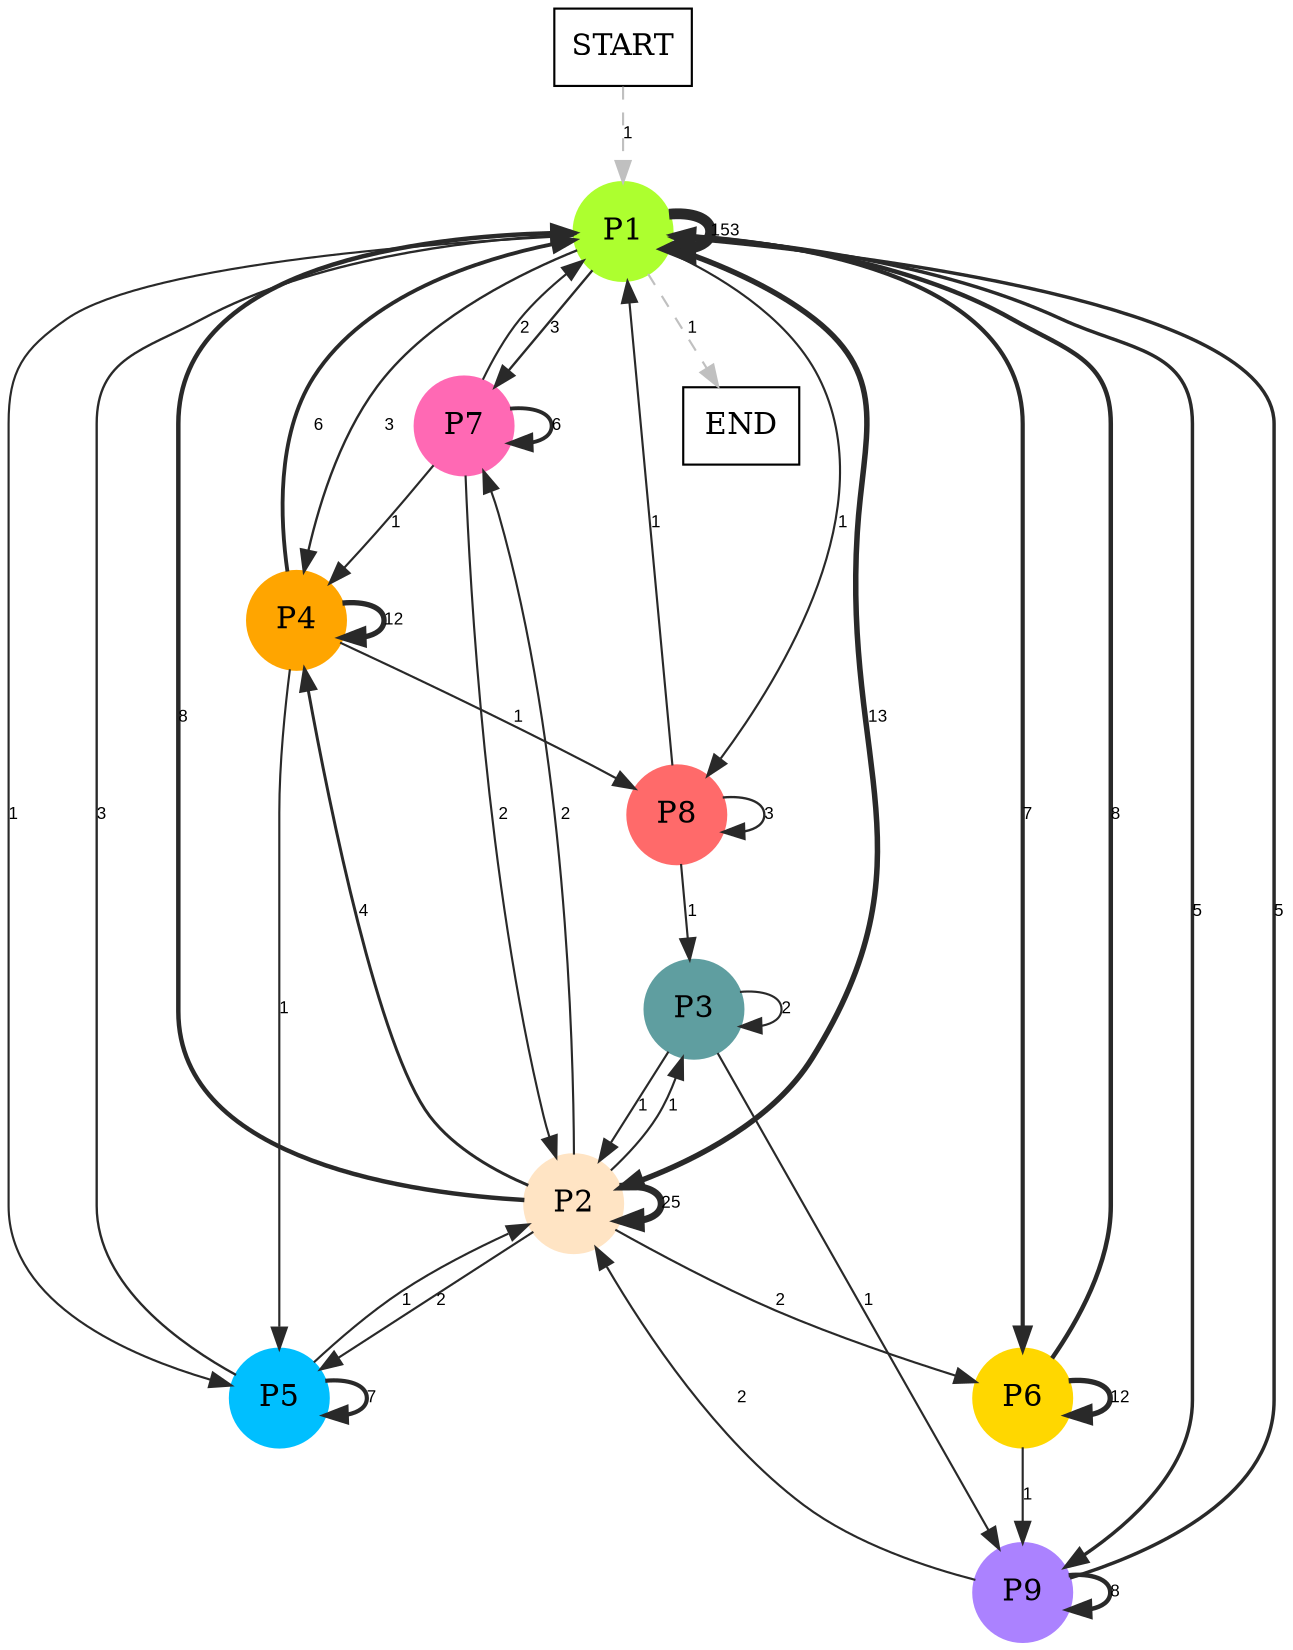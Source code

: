 digraph graphname {
	dpi = 150
	size="16,11!";
	margin = 0;
"P1" [shape=circle, color=greenyellow, style=filled]"P7" [shape=circle, color=hotpink, style=filled]"P2" [shape=circle, color=bisque, style=filled]"P4" [shape=circle, color=orange, style=filled]"P5" [shape=circle, color=deepskyblue, style=filled]"P6" [shape=circle, color=gold, style=filled]"P9" [shape=circle, color=mediumpurple1, style=filled]"P8" [shape=circle, color=indianred1, style=filled]"P3" [shape=circle, color=cadetblue, style=filled]"START" [shape=box, fillcolor=white, style=filled, color=black]"END" [shape=box, fillcolor=white, style=filled, color=black]"P1" -> "P1" [ color=grey16 penwidth = "5.030437921392435"label ="153" labelfloat=false fontname="Arial" fontsize=8]
"P1" -> "P7" [ color=grey16 penwidth = "1.0986122886681098"label ="3" labelfloat=false fontname="Arial" fontsize=8]
"P1" -> "P2" [ color=grey16 penwidth = "2.5649493574615367"label ="13" labelfloat=false fontname="Arial" fontsize=8]
"P1" -> "P4" [ color=grey16 penwidth = "1.0986122886681098"label ="3" labelfloat=false fontname="Arial" fontsize=8]
"P1" -> "P5" [ color=grey16 penwidth = "1"label ="1" labelfloat=false fontname="Arial" fontsize=8]
"P1" -> "P6" [ color=grey16 penwidth = "1.9459101490553132"label ="7" labelfloat=false fontname="Arial" fontsize=8]
"P1" -> "P9" [ color=grey16 penwidth = "1.6094379124341003"label ="5" labelfloat=false fontname="Arial" fontsize=8]
"P1" -> "P8" [ color=grey16 penwidth = "1"label ="1" labelfloat=false fontname="Arial" fontsize=8]
"P1" -> "END" [ style = dashed color=grey label ="1" labelfloat=false fontname="Arial" fontsize=8]
"P7" -> "P1" [ color=grey16 penwidth = "1"label ="2" labelfloat=false fontname="Arial" fontsize=8]
"P7" -> "P7" [ color=grey16 penwidth = "1.791759469228055"label ="6" labelfloat=false fontname="Arial" fontsize=8]
"P7" -> "P2" [ color=grey16 penwidth = "1"label ="2" labelfloat=false fontname="Arial" fontsize=8]
"P7" -> "P4" [ color=grey16 penwidth = "1"label ="1" labelfloat=false fontname="Arial" fontsize=8]
"P2" -> "P1" [ color=grey16 penwidth = "2.0794415416798357"label ="8" labelfloat=false fontname="Arial" fontsize=8]
"P2" -> "P7" [ color=grey16 penwidth = "1"label ="2" labelfloat=false fontname="Arial" fontsize=8]
"P2" -> "P2" [ color=grey16 penwidth = "3.2188758248682006"label ="25" labelfloat=false fontname="Arial" fontsize=8]
"P2" -> "P4" [ color=grey16 penwidth = "1.3862943611198906"label ="4" labelfloat=false fontname="Arial" fontsize=8]
"P2" -> "P5" [ color=grey16 penwidth = "1"label ="2" labelfloat=false fontname="Arial" fontsize=8]
"P2" -> "P6" [ color=grey16 penwidth = "1"label ="2" labelfloat=false fontname="Arial" fontsize=8]
"P2" -> "P3" [ color=grey16 penwidth = "1"label ="1" labelfloat=false fontname="Arial" fontsize=8]
"P4" -> "P1" [ color=grey16 penwidth = "1.791759469228055"label ="6" labelfloat=false fontname="Arial" fontsize=8]
"P4" -> "P4" [ color=grey16 penwidth = "2.4849066497880004"label ="12" labelfloat=false fontname="Arial" fontsize=8]
"P4" -> "P5" [ color=grey16 penwidth = "1"label ="1" labelfloat=false fontname="Arial" fontsize=8]
"P4" -> "P8" [ color=grey16 penwidth = "1"label ="1" labelfloat=false fontname="Arial" fontsize=8]
"P5" -> "P1" [ color=grey16 penwidth = "1.0986122886681098"label ="3" labelfloat=false fontname="Arial" fontsize=8]
"P5" -> "P2" [ color=grey16 penwidth = "1"label ="1" labelfloat=false fontname="Arial" fontsize=8]
"P5" -> "P5" [ color=grey16 penwidth = "1.9459101490553132"label ="7" labelfloat=false fontname="Arial" fontsize=8]
"P6" -> "P1" [ color=grey16 penwidth = "2.0794415416798357"label ="8" labelfloat=false fontname="Arial" fontsize=8]
"P6" -> "P6" [ color=grey16 penwidth = "2.4849066497880004"label ="12" labelfloat=false fontname="Arial" fontsize=8]
"P6" -> "P9" [ color=grey16 penwidth = "1"label ="1" labelfloat=false fontname="Arial" fontsize=8]
"P9" -> "P1" [ color=grey16 penwidth = "1.6094379124341003"label ="5" labelfloat=false fontname="Arial" fontsize=8]
"P9" -> "P2" [ color=grey16 penwidth = "1"label ="2" labelfloat=false fontname="Arial" fontsize=8]
"P9" -> "P9" [ color=grey16 penwidth = "2.0794415416798357"label ="8" labelfloat=false fontname="Arial" fontsize=8]
"P8" -> "P1" [ color=grey16 penwidth = "1"label ="1" labelfloat=false fontname="Arial" fontsize=8]
"P8" -> "P8" [ color=grey16 penwidth = "1.0986122886681098"label ="3" labelfloat=false fontname="Arial" fontsize=8]
"P8" -> "P3" [ color=grey16 penwidth = "1"label ="1" labelfloat=false fontname="Arial" fontsize=8]
"P3" -> "P2" [ color=grey16 penwidth = "1"label ="1" labelfloat=false fontname="Arial" fontsize=8]
"P3" -> "P9" [ color=grey16 penwidth = "1"label ="1" labelfloat=false fontname="Arial" fontsize=8]
"P3" -> "P3" [ color=grey16 penwidth = "1"label ="2" labelfloat=false fontname="Arial" fontsize=8]
"START" -> "P1" [ style = dashed color=grey label ="1" labelfloat=false fontname="Arial" fontsize=8]
}